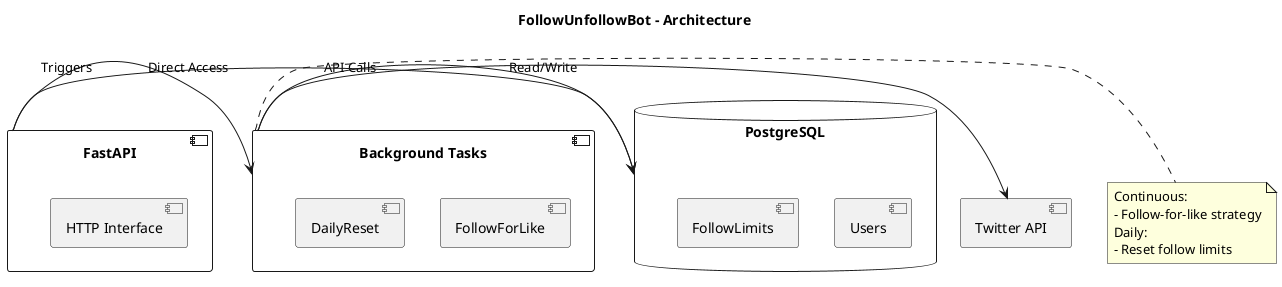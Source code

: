 @startuml
title FollowUnfollowBot - Architecture

component "FastAPI" as API {
    [HTTP Interface]
}

component "Background Tasks" as Tasks {
    [FollowForLike]
    [DailyReset]
}

database "PostgreSQL" as DB {
    [Users]
    [FollowLimits]
}

[Twitter API] as Twitter

API -> Tasks: Triggers
Tasks -> DB: Read/Write
Tasks -> Twitter: API Calls
API -> DB: Direct Access

note right of Tasks
    Continuous:
    - Follow-for-like strategy
    Daily:
    - Reset follow limits
end note
@enduml
